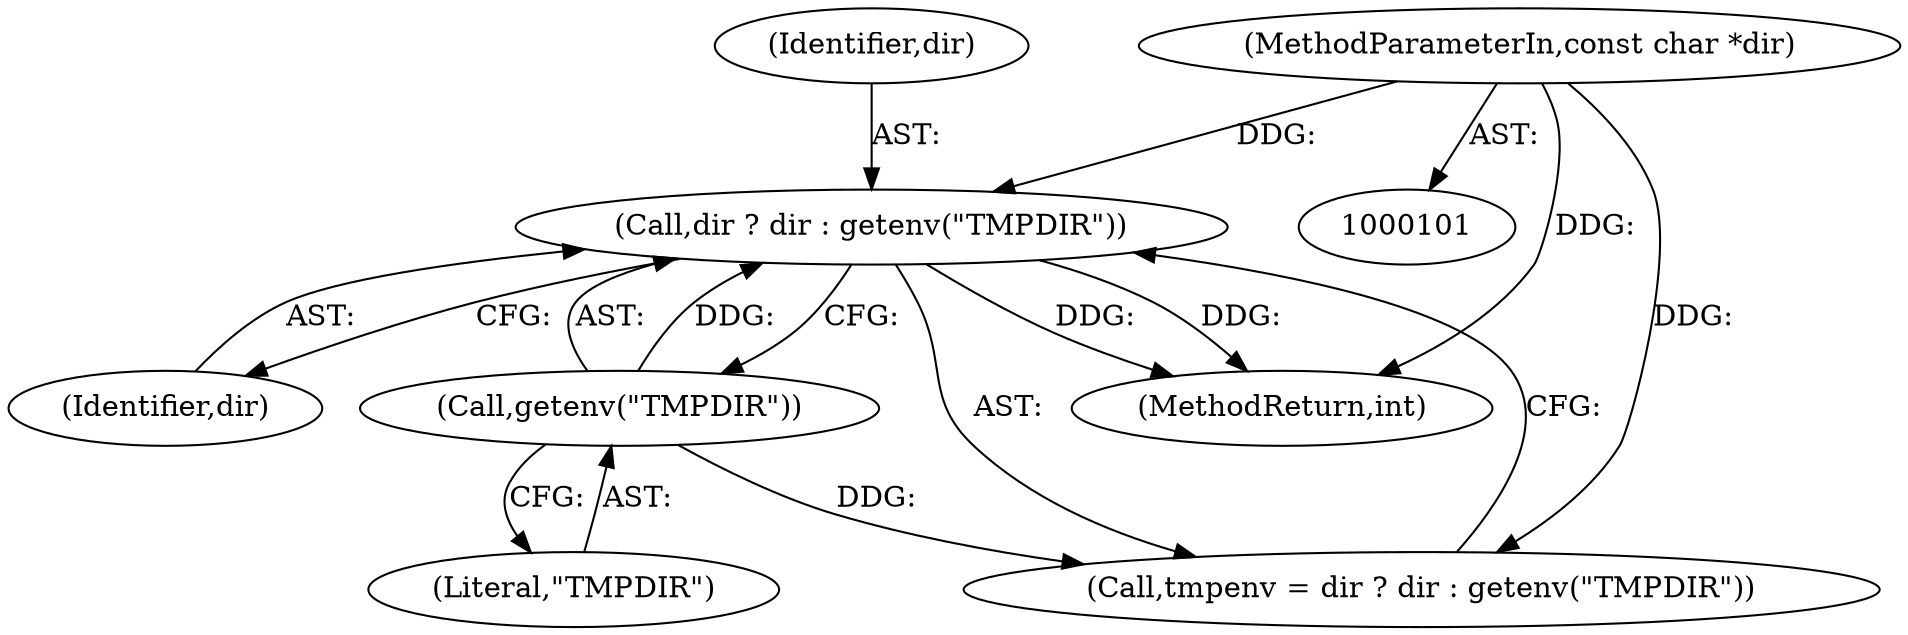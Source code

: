 digraph "0_util-linux_bde91c85bdc77975155058276f99d2e0f5eab5a9_0@API" {
"1000113" [label="(Call,dir ? dir : getenv(\"TMPDIR\"))"];
"1000103" [label="(MethodParameterIn,const char *dir)"];
"1000116" [label="(Call,getenv(\"TMPDIR\"))"];
"1000111" [label="(Call,tmpenv = dir ? dir : getenv(\"TMPDIR\"))"];
"1000113" [label="(Call,dir ? dir : getenv(\"TMPDIR\"))"];
"1000115" [label="(Identifier,dir)"];
"1000103" [label="(MethodParameterIn,const char *dir)"];
"1000173" [label="(MethodReturn,int)"];
"1000117" [label="(Literal,\"TMPDIR\")"];
"1000116" [label="(Call,getenv(\"TMPDIR\"))"];
"1000114" [label="(Identifier,dir)"];
"1000113" -> "1000111"  [label="AST: "];
"1000113" -> "1000115"  [label="CFG: "];
"1000113" -> "1000116"  [label="CFG: "];
"1000114" -> "1000113"  [label="AST: "];
"1000115" -> "1000113"  [label="AST: "];
"1000116" -> "1000113"  [label="AST: "];
"1000111" -> "1000113"  [label="CFG: "];
"1000113" -> "1000173"  [label="DDG: "];
"1000113" -> "1000173"  [label="DDG: "];
"1000103" -> "1000113"  [label="DDG: "];
"1000116" -> "1000113"  [label="DDG: "];
"1000103" -> "1000101"  [label="AST: "];
"1000103" -> "1000173"  [label="DDG: "];
"1000103" -> "1000111"  [label="DDG: "];
"1000116" -> "1000117"  [label="CFG: "];
"1000117" -> "1000116"  [label="AST: "];
"1000116" -> "1000111"  [label="DDG: "];
}
